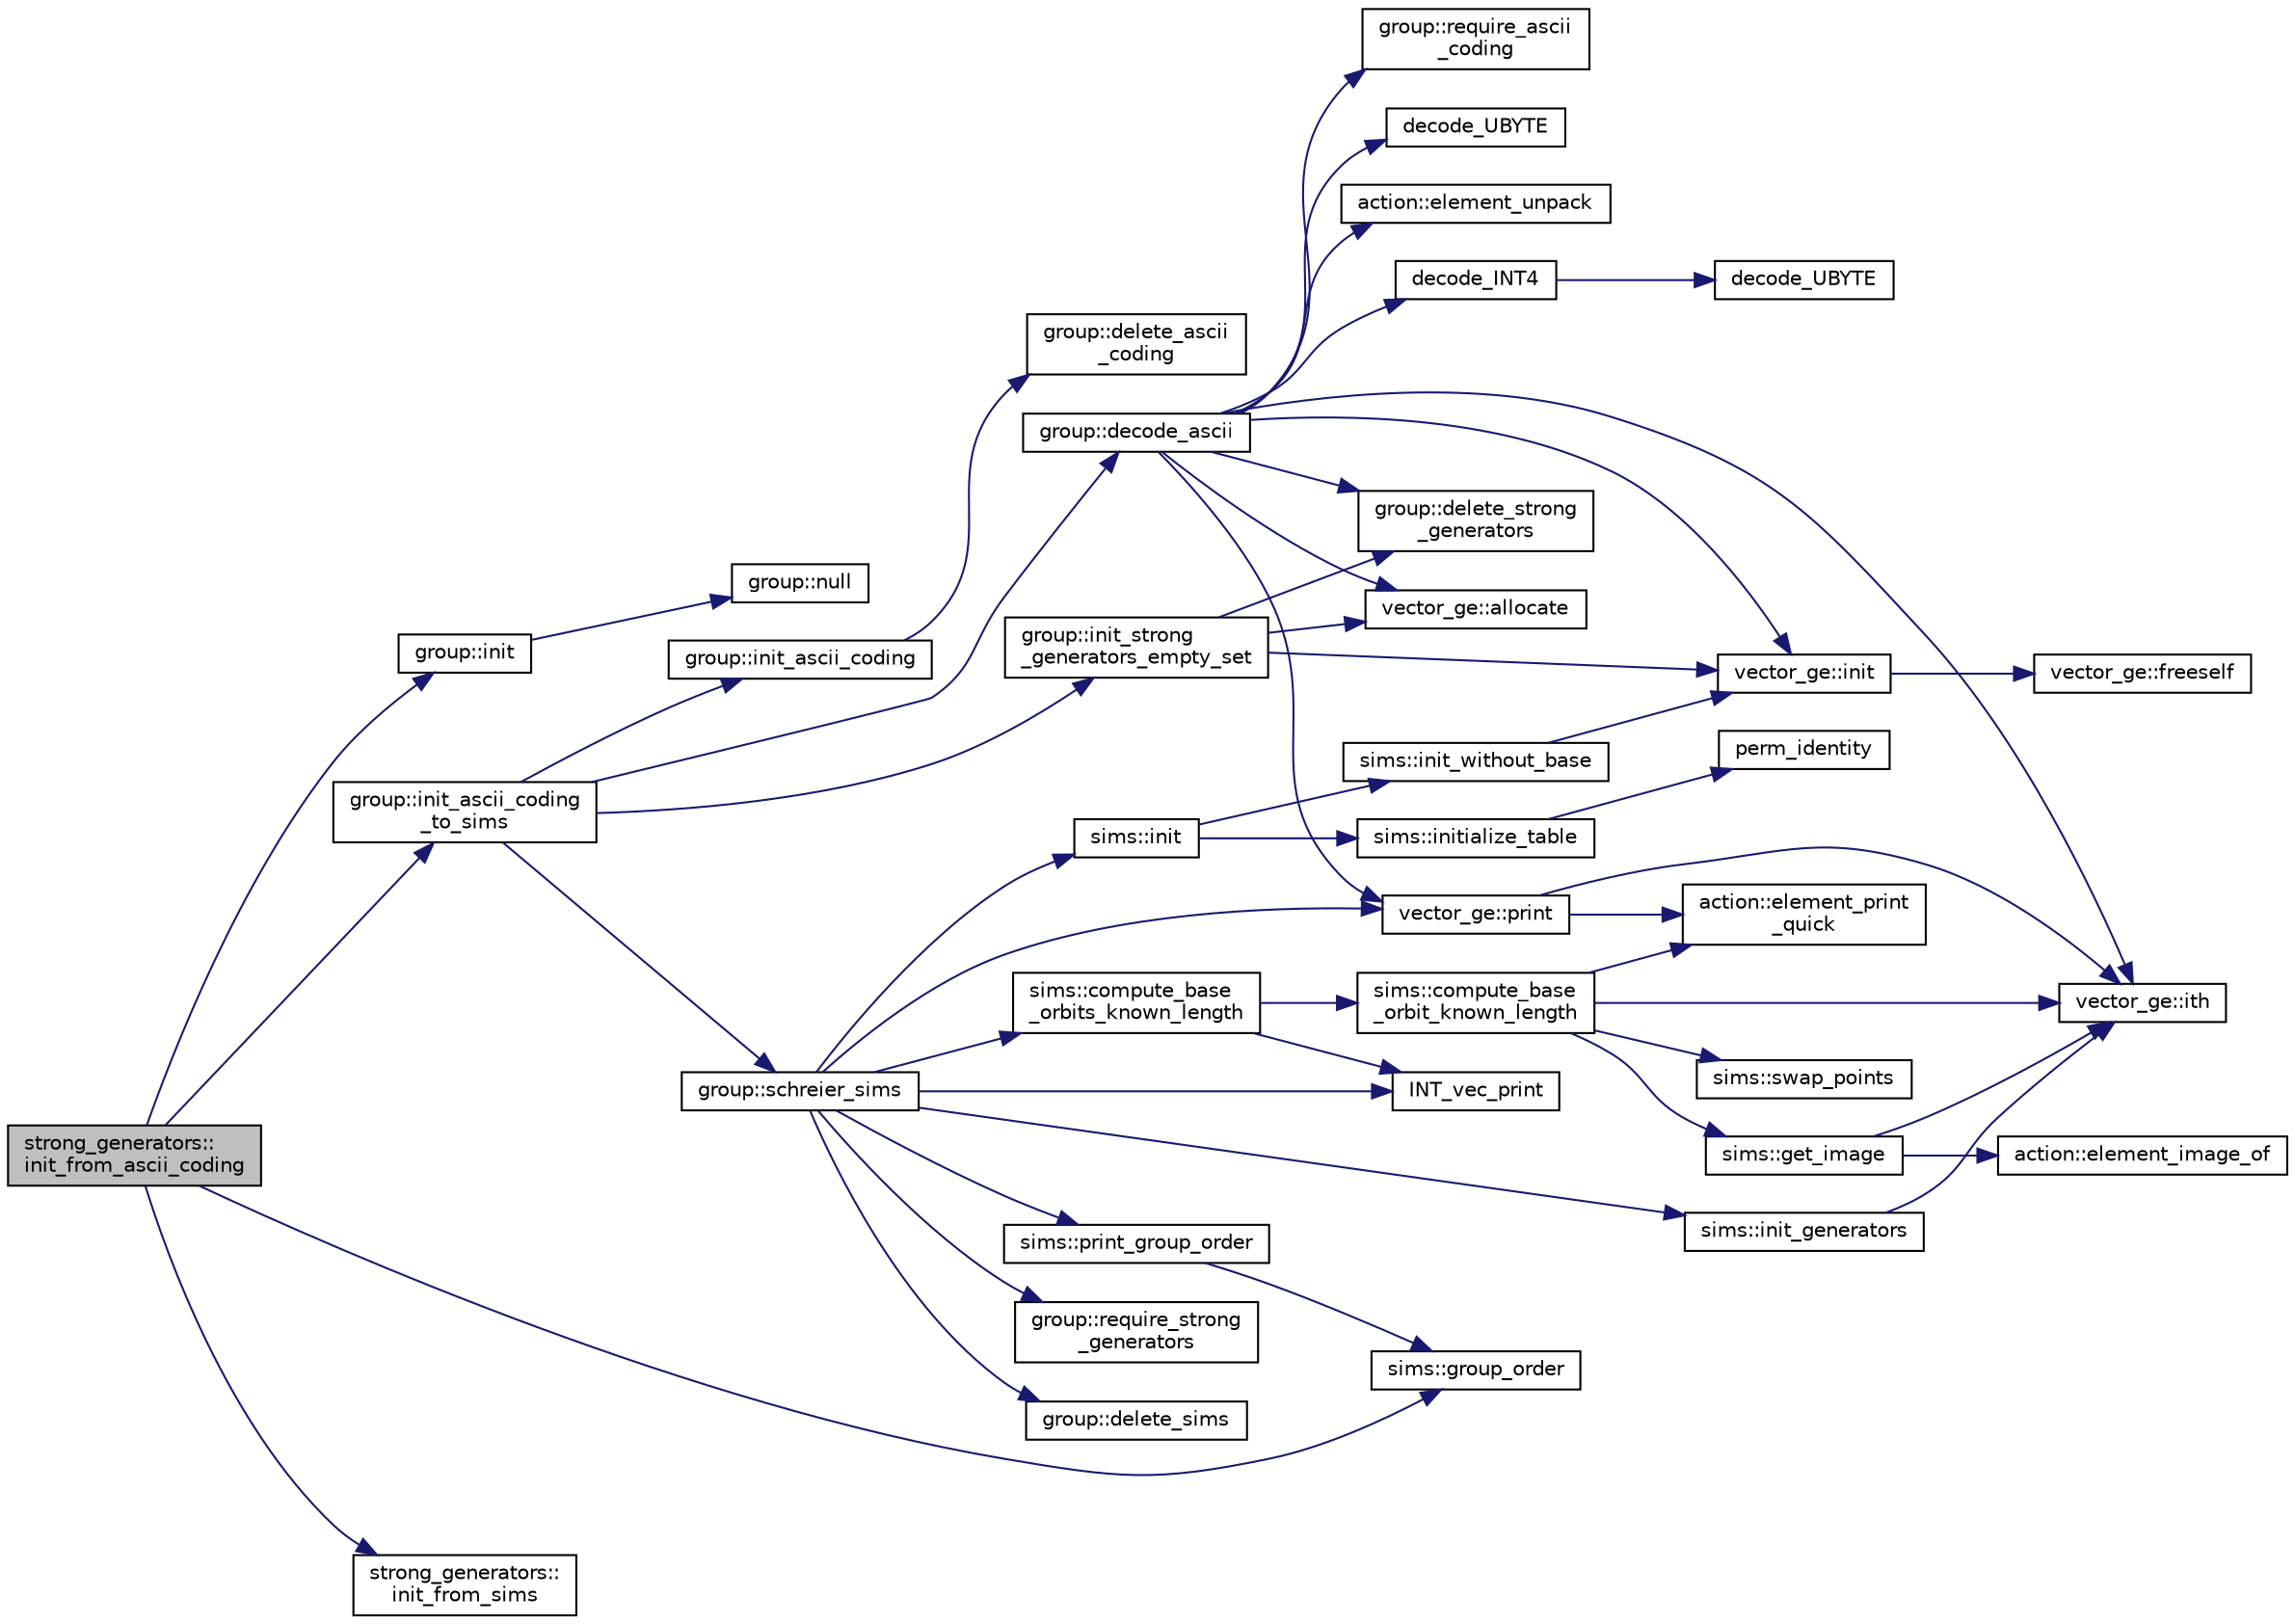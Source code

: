 digraph "strong_generators::init_from_ascii_coding"
{
  edge [fontname="Helvetica",fontsize="10",labelfontname="Helvetica",labelfontsize="10"];
  node [fontname="Helvetica",fontsize="10",shape=record];
  rankdir="LR";
  Node2540 [label="strong_generators::\linit_from_ascii_coding",height=0.2,width=0.4,color="black", fillcolor="grey75", style="filled", fontcolor="black"];
  Node2540 -> Node2541 [color="midnightblue",fontsize="10",style="solid",fontname="Helvetica"];
  Node2541 [label="group::init",height=0.2,width=0.4,color="black", fillcolor="white", style="filled",URL="$d1/db7/classgroup.html#a9f5de0500658e265332c7f62c0d3962d"];
  Node2541 -> Node2542 [color="midnightblue",fontsize="10",style="solid",fontname="Helvetica"];
  Node2542 [label="group::null",height=0.2,width=0.4,color="black", fillcolor="white", style="filled",URL="$d1/db7/classgroup.html#a25f33ef4c9370d6cefa29b0c49f64a18"];
  Node2540 -> Node2543 [color="midnightblue",fontsize="10",style="solid",fontname="Helvetica"];
  Node2543 [label="group::init_ascii_coding\l_to_sims",height=0.2,width=0.4,color="black", fillcolor="white", style="filled",URL="$d1/db7/classgroup.html#ac868c381717192f1a8f0ece1158a3cb5"];
  Node2543 -> Node2544 [color="midnightblue",fontsize="10",style="solid",fontname="Helvetica"];
  Node2544 [label="group::init_ascii_coding",height=0.2,width=0.4,color="black", fillcolor="white", style="filled",URL="$d1/db7/classgroup.html#a4c4d424f66051a19e7c40f3104f58bf3"];
  Node2544 -> Node2545 [color="midnightblue",fontsize="10",style="solid",fontname="Helvetica"];
  Node2545 [label="group::delete_ascii\l_coding",height=0.2,width=0.4,color="black", fillcolor="white", style="filled",URL="$d1/db7/classgroup.html#aa71c4507467519fc564a6715fe7efdf5"];
  Node2543 -> Node2546 [color="midnightblue",fontsize="10",style="solid",fontname="Helvetica"];
  Node2546 [label="group::decode_ascii",height=0.2,width=0.4,color="black", fillcolor="white", style="filled",URL="$d1/db7/classgroup.html#aaf998199131855804b53c8fc917a187f"];
  Node2546 -> Node2547 [color="midnightblue",fontsize="10",style="solid",fontname="Helvetica"];
  Node2547 [label="group::require_ascii\l_coding",height=0.2,width=0.4,color="black", fillcolor="white", style="filled",URL="$d1/db7/classgroup.html#a7b4323ca1322c3ef029657dadbd47e36"];
  Node2546 -> Node2548 [color="midnightblue",fontsize="10",style="solid",fontname="Helvetica"];
  Node2548 [label="decode_INT4",height=0.2,width=0.4,color="black", fillcolor="white", style="filled",URL="$d5/db4/io__and__os_8h.html#a612dad0619e9870a91f364fb187abeb8"];
  Node2548 -> Node2549 [color="midnightblue",fontsize="10",style="solid",fontname="Helvetica"];
  Node2549 [label="decode_UBYTE",height=0.2,width=0.4,color="black", fillcolor="white", style="filled",URL="$d4/d74/util_8_c.html#a100147d3ca1b1a594732c839eb78b753"];
  Node2546 -> Node2550 [color="midnightblue",fontsize="10",style="solid",fontname="Helvetica"];
  Node2550 [label="group::delete_strong\l_generators",height=0.2,width=0.4,color="black", fillcolor="white", style="filled",URL="$d1/db7/classgroup.html#a36c96bdf4428fdf236dfabab0f82b898"];
  Node2546 -> Node2551 [color="midnightblue",fontsize="10",style="solid",fontname="Helvetica"];
  Node2551 [label="vector_ge::init",height=0.2,width=0.4,color="black", fillcolor="white", style="filled",URL="$d4/d6e/classvector__ge.html#afe1d6befd1f1501e6be34afbaa9d30a8"];
  Node2551 -> Node2552 [color="midnightblue",fontsize="10",style="solid",fontname="Helvetica"];
  Node2552 [label="vector_ge::freeself",height=0.2,width=0.4,color="black", fillcolor="white", style="filled",URL="$d4/d6e/classvector__ge.html#aa002e4b715cc73a9b8b367d29700b452"];
  Node2546 -> Node2553 [color="midnightblue",fontsize="10",style="solid",fontname="Helvetica"];
  Node2553 [label="vector_ge::allocate",height=0.2,width=0.4,color="black", fillcolor="white", style="filled",URL="$d4/d6e/classvector__ge.html#a35b062a9201b30f0a87bf87702d243ae"];
  Node2546 -> Node2554 [color="midnightblue",fontsize="10",style="solid",fontname="Helvetica"];
  Node2554 [label="decode_UBYTE",height=0.2,width=0.4,color="black", fillcolor="white", style="filled",URL="$d5/db4/io__and__os_8h.html#a100147d3ca1b1a594732c839eb78b753"];
  Node2546 -> Node2555 [color="midnightblue",fontsize="10",style="solid",fontname="Helvetica"];
  Node2555 [label="action::element_unpack",height=0.2,width=0.4,color="black", fillcolor="white", style="filled",URL="$d2/d86/classaction.html#a02107279a3bdcf054008bd180dfaef10"];
  Node2546 -> Node2556 [color="midnightblue",fontsize="10",style="solid",fontname="Helvetica"];
  Node2556 [label="vector_ge::ith",height=0.2,width=0.4,color="black", fillcolor="white", style="filled",URL="$d4/d6e/classvector__ge.html#a1ff002e8b746a9beb119d57dcd4a15ff"];
  Node2546 -> Node2557 [color="midnightblue",fontsize="10",style="solid",fontname="Helvetica"];
  Node2557 [label="vector_ge::print",height=0.2,width=0.4,color="black", fillcolor="white", style="filled",URL="$d4/d6e/classvector__ge.html#a0d260cce035c20b32d7989c50670aa8a"];
  Node2557 -> Node2558 [color="midnightblue",fontsize="10",style="solid",fontname="Helvetica"];
  Node2558 [label="action::element_print\l_quick",height=0.2,width=0.4,color="black", fillcolor="white", style="filled",URL="$d2/d86/classaction.html#a4844680cf6750396f76494a28655265b"];
  Node2557 -> Node2556 [color="midnightblue",fontsize="10",style="solid",fontname="Helvetica"];
  Node2543 -> Node2559 [color="midnightblue",fontsize="10",style="solid",fontname="Helvetica"];
  Node2559 [label="group::init_strong\l_generators_empty_set",height=0.2,width=0.4,color="black", fillcolor="white", style="filled",URL="$d1/db7/classgroup.html#a2bce2962b39ee6eac224ed32a174607c"];
  Node2559 -> Node2550 [color="midnightblue",fontsize="10",style="solid",fontname="Helvetica"];
  Node2559 -> Node2551 [color="midnightblue",fontsize="10",style="solid",fontname="Helvetica"];
  Node2559 -> Node2553 [color="midnightblue",fontsize="10",style="solid",fontname="Helvetica"];
  Node2543 -> Node2560 [color="midnightblue",fontsize="10",style="solid",fontname="Helvetica"];
  Node2560 [label="group::schreier_sims",height=0.2,width=0.4,color="black", fillcolor="white", style="filled",URL="$d1/db7/classgroup.html#a224ed784f302897ca0c0e578446afa08"];
  Node2560 -> Node2561 [color="midnightblue",fontsize="10",style="solid",fontname="Helvetica"];
  Node2561 [label="group::require_strong\l_generators",height=0.2,width=0.4,color="black", fillcolor="white", style="filled",URL="$d1/db7/classgroup.html#adfc3de74ab859ba6dba668b50efaf392"];
  Node2560 -> Node2562 [color="midnightblue",fontsize="10",style="solid",fontname="Helvetica"];
  Node2562 [label="group::delete_sims",height=0.2,width=0.4,color="black", fillcolor="white", style="filled",URL="$d1/db7/classgroup.html#accebe64da3d51160a974fad069a90eac"];
  Node2560 -> Node2563 [color="midnightblue",fontsize="10",style="solid",fontname="Helvetica"];
  Node2563 [label="sims::init",height=0.2,width=0.4,color="black", fillcolor="white", style="filled",URL="$d9/df3/classsims.html#a02eb61ed14f75cfe4dc0770142c1bff0"];
  Node2563 -> Node2564 [color="midnightblue",fontsize="10",style="solid",fontname="Helvetica"];
  Node2564 [label="sims::init_without_base",height=0.2,width=0.4,color="black", fillcolor="white", style="filled",URL="$d9/df3/classsims.html#a1010f2dc330b7c5ae10128c0b7dcbefd"];
  Node2564 -> Node2551 [color="midnightblue",fontsize="10",style="solid",fontname="Helvetica"];
  Node2563 -> Node2565 [color="midnightblue",fontsize="10",style="solid",fontname="Helvetica"];
  Node2565 [label="sims::initialize_table",height=0.2,width=0.4,color="black", fillcolor="white", style="filled",URL="$d9/df3/classsims.html#abe36dd0812bde20447f5aaa8384596a7"];
  Node2565 -> Node2566 [color="midnightblue",fontsize="10",style="solid",fontname="Helvetica"];
  Node2566 [label="perm_identity",height=0.2,width=0.4,color="black", fillcolor="white", style="filled",URL="$d2/d7c/combinatorics_8_c.html#aebc54d3f9c31f253ae53e3eb3b386208"];
  Node2560 -> Node2557 [color="midnightblue",fontsize="10",style="solid",fontname="Helvetica"];
  Node2560 -> Node2567 [color="midnightblue",fontsize="10",style="solid",fontname="Helvetica"];
  Node2567 [label="sims::init_generators",height=0.2,width=0.4,color="black", fillcolor="white", style="filled",URL="$d9/df3/classsims.html#aa2a7908389727bdfa05d034e8d53a818"];
  Node2567 -> Node2556 [color="midnightblue",fontsize="10",style="solid",fontname="Helvetica"];
  Node2560 -> Node2568 [color="midnightblue",fontsize="10",style="solid",fontname="Helvetica"];
  Node2568 [label="INT_vec_print",height=0.2,width=0.4,color="black", fillcolor="white", style="filled",URL="$df/dbf/sajeeb_8_c.html#a79a5901af0b47dd0d694109543c027fe"];
  Node2560 -> Node2569 [color="midnightblue",fontsize="10",style="solid",fontname="Helvetica"];
  Node2569 [label="sims::compute_base\l_orbits_known_length",height=0.2,width=0.4,color="black", fillcolor="white", style="filled",URL="$d9/df3/classsims.html#a7f6b55695e29ce46f965ac4c87c31a06"];
  Node2569 -> Node2568 [color="midnightblue",fontsize="10",style="solid",fontname="Helvetica"];
  Node2569 -> Node2570 [color="midnightblue",fontsize="10",style="solid",fontname="Helvetica"];
  Node2570 [label="sims::compute_base\l_orbit_known_length",height=0.2,width=0.4,color="black", fillcolor="white", style="filled",URL="$d9/df3/classsims.html#af93aba6d77ea121ff5e1dec9fefa0002"];
  Node2570 -> Node2558 [color="midnightblue",fontsize="10",style="solid",fontname="Helvetica"];
  Node2570 -> Node2556 [color="midnightblue",fontsize="10",style="solid",fontname="Helvetica"];
  Node2570 -> Node2571 [color="midnightblue",fontsize="10",style="solid",fontname="Helvetica"];
  Node2571 [label="sims::swap_points",height=0.2,width=0.4,color="black", fillcolor="white", style="filled",URL="$d9/df3/classsims.html#a3443b4bbfb5573864c29b627562819d2"];
  Node2570 -> Node2572 [color="midnightblue",fontsize="10",style="solid",fontname="Helvetica"];
  Node2572 [label="sims::get_image",height=0.2,width=0.4,color="black", fillcolor="white", style="filled",URL="$d9/df3/classsims.html#ae649dbf5a9440550c1ca4e402c4b4b16"];
  Node2572 -> Node2573 [color="midnightblue",fontsize="10",style="solid",fontname="Helvetica"];
  Node2573 [label="action::element_image_of",height=0.2,width=0.4,color="black", fillcolor="white", style="filled",URL="$d2/d86/classaction.html#ae09559d4537a048fc860f8a74a31393d"];
  Node2572 -> Node2556 [color="midnightblue",fontsize="10",style="solid",fontname="Helvetica"];
  Node2560 -> Node2574 [color="midnightblue",fontsize="10",style="solid",fontname="Helvetica"];
  Node2574 [label="sims::print_group_order",height=0.2,width=0.4,color="black", fillcolor="white", style="filled",URL="$d9/df3/classsims.html#a2fc3bfc40a993e0a6902374465304c0c"];
  Node2574 -> Node2575 [color="midnightblue",fontsize="10",style="solid",fontname="Helvetica"];
  Node2575 [label="sims::group_order",height=0.2,width=0.4,color="black", fillcolor="white", style="filled",URL="$d9/df3/classsims.html#aa442445175656570fa35febbe790efad"];
  Node2540 -> Node2575 [color="midnightblue",fontsize="10",style="solid",fontname="Helvetica"];
  Node2540 -> Node2576 [color="midnightblue",fontsize="10",style="solid",fontname="Helvetica"];
  Node2576 [label="strong_generators::\linit_from_sims",height=0.2,width=0.4,color="black", fillcolor="white", style="filled",URL="$dc/d09/classstrong__generators.html#a2b997decdab82e889c1151f29a846a66"];
}
